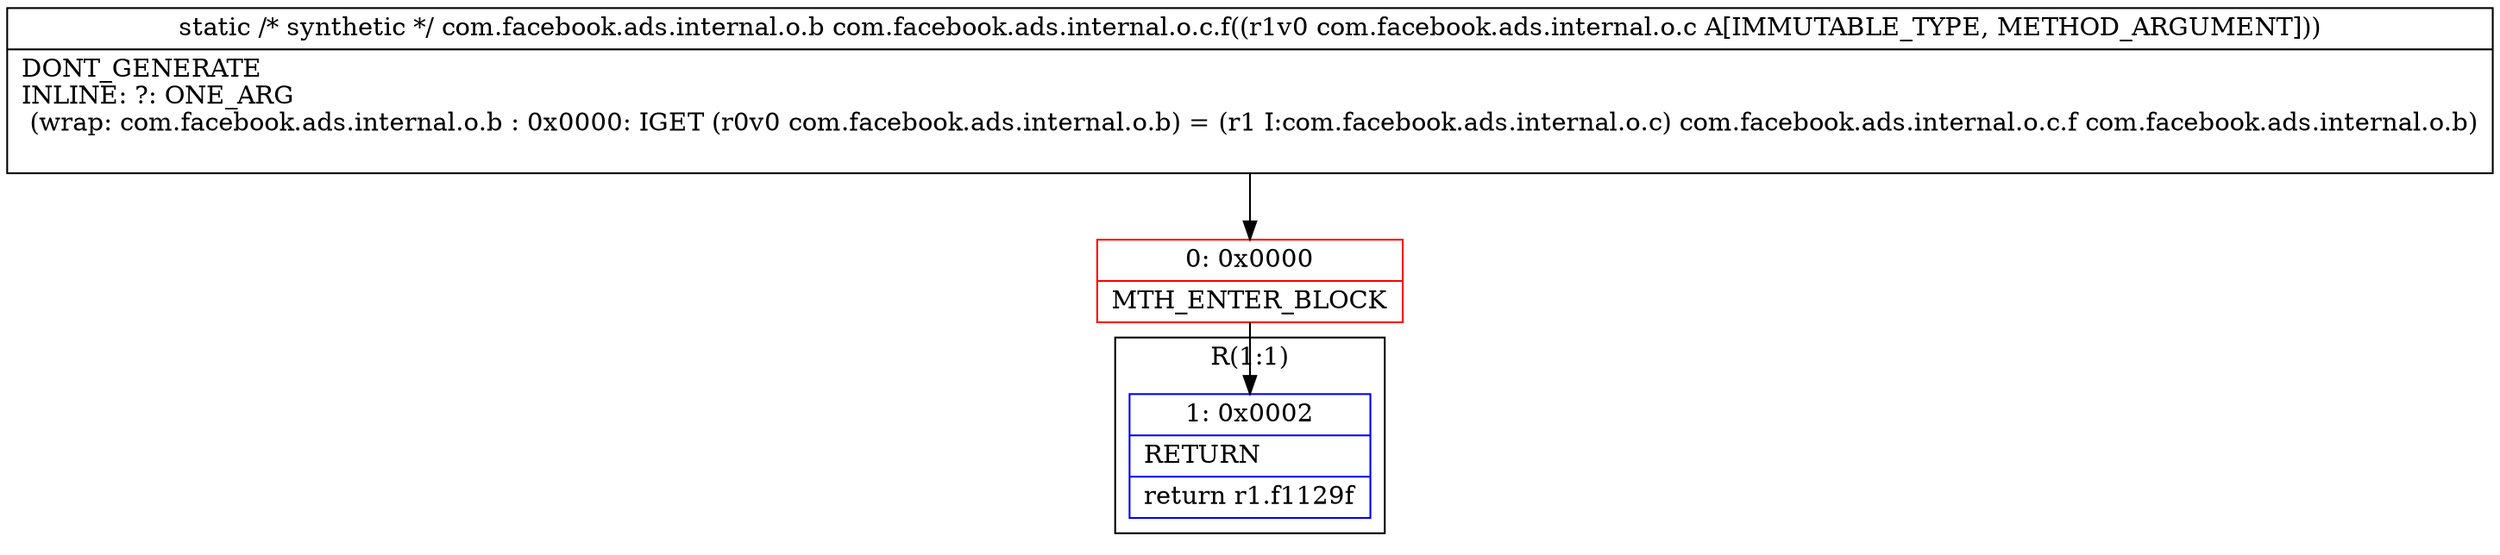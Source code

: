 digraph "CFG forcom.facebook.ads.internal.o.c.f(Lcom\/facebook\/ads\/internal\/o\/c;)Lcom\/facebook\/ads\/internal\/o\/b;" {
subgraph cluster_Region_1121327833 {
label = "R(1:1)";
node [shape=record,color=blue];
Node_1 [shape=record,label="{1\:\ 0x0002|RETURN\l|return r1.f1129f\l}"];
}
Node_0 [shape=record,color=red,label="{0\:\ 0x0000|MTH_ENTER_BLOCK\l}"];
MethodNode[shape=record,label="{static \/* synthetic *\/ com.facebook.ads.internal.o.b com.facebook.ads.internal.o.c.f((r1v0 com.facebook.ads.internal.o.c A[IMMUTABLE_TYPE, METHOD_ARGUMENT]))  | DONT_GENERATE\lINLINE: ?: ONE_ARG  \l  (wrap: com.facebook.ads.internal.o.b : 0x0000: IGET  (r0v0 com.facebook.ads.internal.o.b) = (r1 I:com.facebook.ads.internal.o.c) com.facebook.ads.internal.o.c.f com.facebook.ads.internal.o.b)\l\l}"];
MethodNode -> Node_0;
Node_0 -> Node_1;
}

